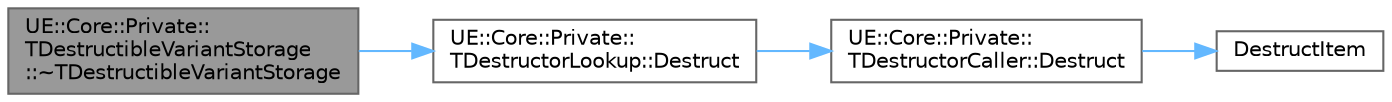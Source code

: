 digraph "UE::Core::Private::TDestructibleVariantStorage::~TDestructibleVariantStorage"
{
 // INTERACTIVE_SVG=YES
 // LATEX_PDF_SIZE
  bgcolor="transparent";
  edge [fontname=Helvetica,fontsize=10,labelfontname=Helvetica,labelfontsize=10];
  node [fontname=Helvetica,fontsize=10,shape=box,height=0.2,width=0.4];
  rankdir="LR";
  Node1 [id="Node000001",label="UE::Core::Private::\lTDestructibleVariantStorage\l::~TDestructibleVariantStorage",height=0.2,width=0.4,color="gray40", fillcolor="grey60", style="filled", fontcolor="black",tooltip=" "];
  Node1 -> Node2 [id="edge1_Node000001_Node000002",color="steelblue1",style="solid",tooltip=" "];
  Node2 [id="Node000002",label="UE::Core::Private::\lTDestructorLookup::Destruct",height=0.2,width=0.4,color="grey40", fillcolor="white", style="filled",URL="$d9/d5c/structUE_1_1Core_1_1Private_1_1TDestructorLookup.html#af76e90c5ea53d1b6a845b4bdc147bf5a",tooltip="If the index matches, call the destructor, otherwise call with the next index and type in the paramet..."];
  Node2 -> Node3 [id="edge2_Node000002_Node000003",color="steelblue1",style="solid",tooltip=" "];
  Node3 [id="Node000003",label="UE::Core::Private::\lTDestructorCaller::Destruct",height=0.2,width=0.4,color="grey40", fillcolor="white", style="filled",URL="$d7/d0f/structUE_1_1Core_1_1Private_1_1TDestructorCaller.html#a6737b1ba13a51599b0d326ef2b123113",tooltip=" "];
  Node3 -> Node4 [id="edge3_Node000003_Node000004",color="steelblue1",style="solid",tooltip=" "];
  Node4 [id="Node000004",label="DestructItem",height=0.2,width=0.4,color="grey40", fillcolor="white", style="filled",URL="$db/dea/MemoryOps_8h.html#a477c2edd170f23dc245b5c5ac7822e66",tooltip="Destructs a single item in memory."];
}

